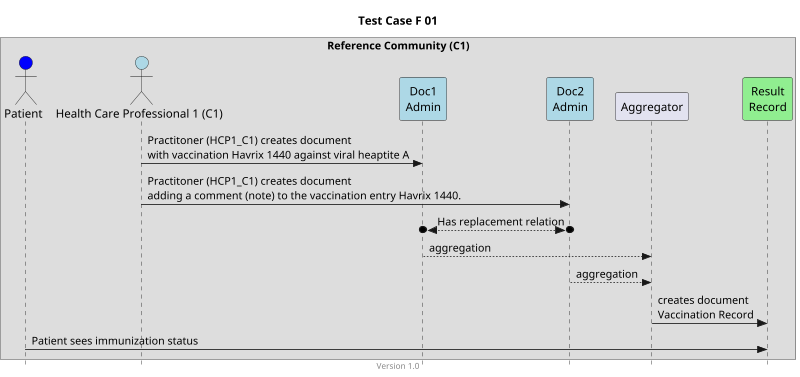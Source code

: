 @startuml
title Test Case F 01
footer Version 1.0
skinparam responseMessageBelowArrow true
skinparam style strictuml
scale max 800 width


box "Reference Community (C1)"
actor "Patient" as PAT #blue
actor "Health Care Professional 1 (C1)" as HCP1_C1 #lightblue
participant "Doc1\nAdmin" as Doc1 #lightblue
participant "Doc2\nAdmin" as Doc2 #lightblue
participant Aggregator as AGG
participant "Result\nRecord" as RES #lightgreen
end box

HCP1_C1 -> Doc1: Practitoner (HCP1_C1) creates document\nwith vaccination Havrix 1440 against viral heaptite A

HCP1_C1 -> Doc2: Practitoner (HCP1_C1) creates document\nadding a comment (note) to the vaccination entry Havrix 1440.


Doc2 o<-->o Doc1: Has replacement relation

Doc1 --> AGG: aggregation
Doc2 --> AGG: aggregation
AGG -> RES: creates document\nVaccination Record 
PAT -> RES: Patient sees immunization status


@enduml
